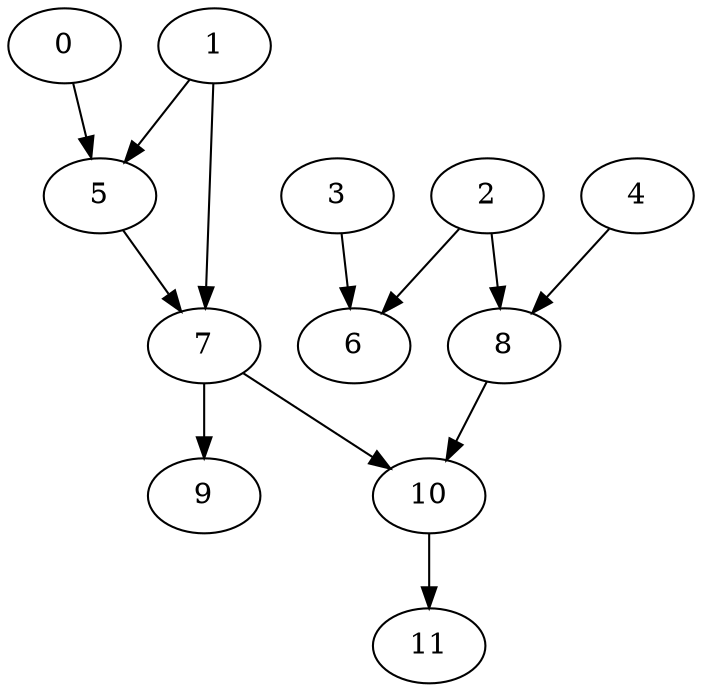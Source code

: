 strict digraph "" {
	0	[layer=1];
	5	[layer=2];
	0 -> 5;
	1	[layer=1];
	1 -> 5;
	7	[layer=3];
	1 -> 7;
	2	[layer=1];
	6	[layer=2];
	2 -> 6;
	8	[layer=2];
	2 -> 8;
	3	[layer=1];
	3 -> 6;
	4	[layer=1];
	4 -> 8;
	5 -> 7;
	10	[layer=4];
	8 -> 10;
	9	[layer=4];
	7 -> 9;
	7 -> 10;
	11	[layer=5];
	10 -> 11;
}
